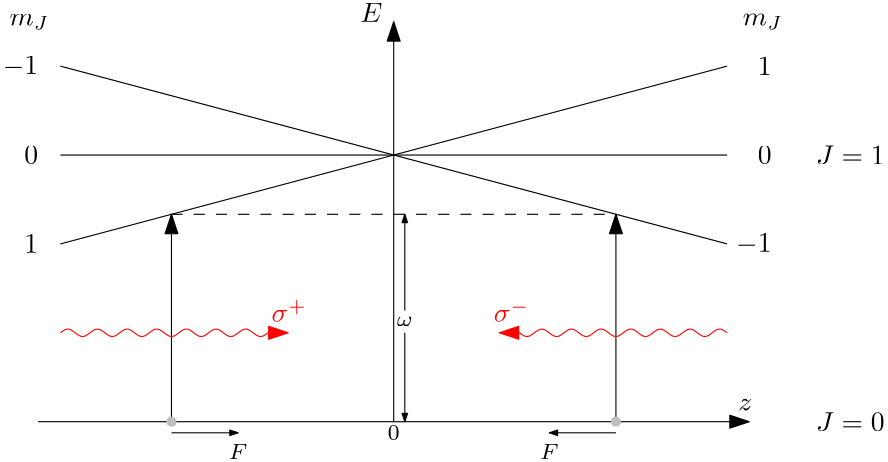<?xml version="1.0"?>
<!DOCTYPE ipe SYSTEM "ipe.dtd">
<ipe version="70005" creator="Ipe 7.1.5">
<info created="D:20150520154016" modified="D:20150601221158"/>
<ipestyle name="basic">
<symbol name="arrow/arc(spx)">
<path stroke="sym-stroke" fill="sym-stroke" pen="sym-pen">
0 0 m
-1 0.333 l
-1 -0.333 l
h
</path>
</symbol>
<symbol name="arrow/farc(spx)">
<path stroke="sym-stroke" fill="white" pen="sym-pen">
0 0 m
-1 0.333 l
-1 -0.333 l
h
</path>
</symbol>
<symbol name="mark/circle(sx)" transformations="translations">
<path fill="sym-stroke">
0.6 0 0 0.6 0 0 e
0.4 0 0 0.4 0 0 e
</path>
</symbol>
<symbol name="mark/disk(sx)" transformations="translations">
<path fill="sym-stroke">
0.6 0 0 0.6 0 0 e
</path>
</symbol>
<symbol name="mark/fdisk(sfx)" transformations="translations">
<group>
<path fill="sym-fill">
0.5 0 0 0.5 0 0 e
</path>
<path fill="sym-stroke" fillrule="eofill">
0.6 0 0 0.6 0 0 e
0.4 0 0 0.4 0 0 e
</path>
</group>
</symbol>
<symbol name="mark/box(sx)" transformations="translations">
<path fill="sym-stroke" fillrule="eofill">
-0.6 -0.6 m
0.6 -0.6 l
0.6 0.6 l
-0.6 0.6 l
h
-0.4 -0.4 m
0.4 -0.4 l
0.4 0.4 l
-0.4 0.4 l
h
</path>
</symbol>
<symbol name="mark/square(sx)" transformations="translations">
<path fill="sym-stroke">
-0.6 -0.6 m
0.6 -0.6 l
0.6 0.6 l
-0.6 0.6 l
h
</path>
</symbol>
<symbol name="mark/fsquare(sfx)" transformations="translations">
<group>
<path fill="sym-fill">
-0.5 -0.5 m
0.5 -0.5 l
0.5 0.5 l
-0.5 0.5 l
h
</path>
<path fill="sym-stroke" fillrule="eofill">
-0.6 -0.6 m
0.6 -0.6 l
0.6 0.6 l
-0.6 0.6 l
h
-0.4 -0.4 m
0.4 -0.4 l
0.4 0.4 l
-0.4 0.4 l
h
</path>
</group>
</symbol>
<symbol name="mark/cross(sx)" transformations="translations">
<group>
<path fill="sym-stroke">
-0.43 -0.57 m
0.57 0.43 l
0.43 0.57 l
-0.57 -0.43 l
h
</path>
<path fill="sym-stroke">
-0.43 0.57 m
0.57 -0.43 l
0.43 -0.57 l
-0.57 0.43 l
h
</path>
</group>
</symbol>
<symbol name="arrow/fnormal(spx)">
<path stroke="sym-stroke" fill="white" pen="sym-pen">
0 0 m
-1 0.333 l
-1 -0.333 l
h
</path>
</symbol>
<symbol name="arrow/pointed(spx)">
<path stroke="sym-stroke" fill="sym-stroke" pen="sym-pen">
0 0 m
-1 0.333 l
-0.8 0 l
-1 -0.333 l
h
</path>
</symbol>
<symbol name="arrow/fpointed(spx)">
<path stroke="sym-stroke" fill="white" pen="sym-pen">
0 0 m
-1 0.333 l
-0.8 0 l
-1 -0.333 l
h
</path>
</symbol>
<symbol name="arrow/linear(spx)">
<path stroke="sym-stroke" pen="sym-pen">
-1 0.333 m
0 0 l
-1 -0.333 l
</path>
</symbol>
<symbol name="arrow/fdouble(spx)">
<path stroke="sym-stroke" fill="white" pen="sym-pen">
0 0 m
-1 0.333 l
-1 -0.333 l
h
-1 0 m
-2 0.333 l
-2 -0.333 l
h
</path>
</symbol>
<symbol name="arrow/double(spx)">
<path stroke="sym-stroke" fill="sym-stroke" pen="sym-pen">
0 0 m
-1 0.333 l
-1 -0.333 l
h
-1 0 m
-2 0.333 l
-2 -0.333 l
h
</path>
</symbol>
<pen name="heavier" value="0.8"/>
<pen name="fat" value="1.2"/>
<pen name="ultrafat" value="2"/>
<symbolsize name="large" value="5"/>
<symbolsize name="small" value="2"/>
<symbolsize name="tiny" value="1.1"/>
<arrowsize name="large" value="10"/>
<arrowsize name="small" value="5"/>
<arrowsize name="tiny" value="3"/>
<color name="red" value="1 0 0"/>
<color name="green" value="0 1 0"/>
<color name="blue" value="0 0 1"/>
<color name="yellow" value="1 1 0"/>
<color name="orange" value="1 0.647 0"/>
<color name="gold" value="1 0.843 0"/>
<color name="purple" value="0.627 0.125 0.941"/>
<color name="gray" value="0.745"/>
<color name="brown" value="0.647 0.165 0.165"/>
<color name="navy" value="0 0 0.502"/>
<color name="pink" value="1 0.753 0.796"/>
<color name="seagreen" value="0.18 0.545 0.341"/>
<color name="turquoise" value="0.251 0.878 0.816"/>
<color name="violet" value="0.933 0.51 0.933"/>
<color name="darkblue" value="0 0 0.545"/>
<color name="darkcyan" value="0 0.545 0.545"/>
<color name="darkgray" value="0.663"/>
<color name="darkgreen" value="0 0.392 0"/>
<color name="darkmagenta" value="0.545 0 0.545"/>
<color name="darkorange" value="1 0.549 0"/>
<color name="darkred" value="0.545 0 0"/>
<color name="lightblue" value="0.678 0.847 0.902"/>
<color name="lightcyan" value="0.878 1 1"/>
<color name="lightgray" value="0.827"/>
<color name="lightgreen" value="0.565 0.933 0.565"/>
<color name="lightyellow" value="1 1 0.878"/>
<dashstyle name="dashed" value="[4] 0"/>
<dashstyle name="dotted" value="[1 3] 0"/>
<dashstyle name="dash dotted" value="[4 2 1 2] 0"/>
<dashstyle name="dash dot dotted" value="[4 2 1 2 1 2] 0"/>
<textsize name="large" value="\large"/>
<textsize name="Large" value="\Large"/>
<textsize name="LARGE" value="\LARGE"/>
<textsize name="huge" value="\huge"/>
<textsize name="Huge" value="\Huge"/>
<textsize name="small" value="\small"/>
<textsize name="footnote" value="\footnotesize"/>
<textsize name="tiny" value="\tiny"/>
<textstyle name="center" begin="\begin{center}" end="\end{center}"/>
<textstyle name="itemize" begin="\begin{itemize}" end="\end{itemize}"/>
<textstyle name="item" begin="\begin{itemize}\item{}" end="\end{itemize}"/>
<gridsize name="4 pts" value="4"/>
<gridsize name="8 pts (~3 mm)" value="8"/>
<gridsize name="16 pts (~6 mm)" value="16"/>
<gridsize name="32 pts (~12 mm)" value="32"/>
<gridsize name="10 pts (~3.5 mm)" value="10"/>
<gridsize name="20 pts (~7 mm)" value="20"/>
<gridsize name="14 pts (~5 mm)" value="14"/>
<gridsize name="28 pts (~10 mm)" value="28"/>
<gridsize name="56 pts (~20 mm)" value="56"/>
<anglesize name="90 deg" value="90"/>
<anglesize name="60 deg" value="60"/>
<anglesize name="45 deg" value="45"/>
<anglesize name="30 deg" value="30"/>
<anglesize name="22.5 deg" value="22.5"/>
<tiling name="falling" angle="-60" step="4" width="1"/>
<tiling name="rising" angle="30" step="4" width="1"/>
</ipestyle>
<page>
<layer name="alpha"/>
<view layers="alpha" active="alpha"/>
<path layer="alpha" stroke="black" arrow="normal/normal">
240 608 m
240 752 l
</path>
<path stroke="black" arrow="normal/normal">
112 608 m
368 608 l
</path>
<path stroke="black">
120 672 m
360 736 l
</path>
<path stroke="black">
120 736 m
360 672 l
</path>
<path stroke="black">
120 704 m
360 704 l
</path>
<text matrix="1 0 0 1 0 -32" transformations="translations" pos="228 784" stroke="black" type="label" width="7.929" height="6.808" depth="0" valign="baseline">$E$</text>
<text matrix="1 0 0 1 8 -8" transformations="translations" pos="356 620" stroke="black" type="label" width="5.071" height="4.289" depth="0" valign="baseline">$z$</text>
<text matrix="1 0 0 1 12 4" transformations="translations" pos="368 748" stroke="black" type="label" width="14.311" height="4.294" depth="1.49" halign="right" valign="center">$m_J$</text>
<text matrix="1 0 0 1 -252 4" transformations="translations" pos="368 748" stroke="black" type="label" width="14.311" height="4.294" depth="1.49" halign="right" valign="center">$m_J$</text>
<text matrix="1 0 0 1 8 8" transformations="translations" pos="368 728" stroke="black" type="label" width="4.981" height="6.42" depth="0" halign="right" valign="center">$1$</text>
<text matrix="1 0 0 1 8 0" transformations="translations" pos="368 704" stroke="black" type="label" width="4.981" height="6.42" depth="0" halign="right" valign="center">$0
$</text>
<text matrix="1 0 0 1 0 4" transformations="translations" pos="376 668" stroke="black" type="label" width="12.73" height="6.421" depth="0.83" halign="right" valign="center">$-1$</text>
<text matrix="1 0 0 1 -256 -56" transformations="translations" pos="368 728" stroke="black" type="label" width="4.981" height="6.42" depth="0" halign="right" valign="center">$1$</text>
<text matrix="1 0 0 1 -256 0" transformations="translations" pos="368 704" stroke="black" type="label" width="4.981" height="6.42" depth="0" halign="right" valign="center">$0
$</text>
<text matrix="1 0 0 1 -264 68" transformations="translations" pos="376 668" stroke="black" type="label" width="12.73" height="6.421" depth="0.83" halign="right" valign="center">$-1$</text>
<path stroke="black" arrow="normal/normal">
160 608 m
160 682.667 l
</path>
<path matrix="1 0 0 1 160 0" stroke="black" arrow="normal/normal">
160 608 m
160 682.667 l
</path>
<path stroke="black" dash="dashed">
160 682.667 m
320 682.667 l
</path>
<text matrix="1 0 0 1 -8 0" transformations="translations" pos="400 704" stroke="black" type="label" width="24.747" height="6.808" depth="0" valign="center">$J = 1$</text>
<text matrix="1 0 0 1 -8 0" transformations="translations" pos="400 608" stroke="black" type="label" width="24.747" height="6.808" depth="0" valign="center">$J = 0$</text>
<path matrix="1 0 0 1 -8 52" stroke="red">
128 588 m
128.269 588.222 128.539 588.426 128.808 588.611 c
129.077 588.796 129.347 588.962 129.616 589.086 c
129.886 589.209 130.155 589.29 130.424 589.32 c
130.694 589.35 130.963 589.329 131.232 589.26 c
131.502 589.192 131.771 589.074 132.04 588.921 c
132.31 588.768 132.579 588.58 132.848 588.377 c
133.118 588.175 133.387 587.958 133.657 587.75 c
133.926 587.542 134.195 587.344 134.465 587.178 c
134.734 587.011 135.003 586.877 135.273 586.788 c
135.542 586.7 135.811 586.658 136.081 586.668 c
136.35 586.678 136.62 586.738 136.889 586.844 c
137.158 586.949 137.428 587.098 137.697 587.276 c
137.966 587.453 138.236 587.659 138.505 587.869 c
138.774 588.079 139.044 588.295 139.313 588.491 c
139.582 588.688 139.852 588.865 140.121 589.004 c
140.391 589.144 140.66 589.244 140.929 589.295 c
141.199 589.345 141.468 589.346 141.737 589.297 c
142.007 589.248 142.276 589.149 142.545 589.011 c
142.815 588.874 143.084 588.697 143.354 588.501 c
143.623 588.305 143.892 588.09 144.162 587.88 c
144.431 587.669 144.7 587.463 144.97 587.285 c
145.239 587.106 145.508 586.956 145.778 586.849 c
146.047 586.742 146.316 586.68 146.586 586.669 c
146.855 586.657 147.125 586.697 147.394 586.784 c
147.663 586.871 147.933 587.004 148.202 587.169 c
148.471 587.335 148.741 587.532 149.01 587.739 c
149.279 587.947 149.549 588.164 149.818 588.367 c
150.088 588.571 150.357 588.76 150.626 588.914 c
150.896 589.068 151.165 589.186 151.434 589.257 c
151.704 589.327 151.973 589.35 152.242 589.321 c
152.512 589.293 152.781 589.213 153.051 589.092 c
153.32 588.971 153.589 588.807 153.859 588.62 c
154.128 588.433 154.397 588.222 154.667 588.011 c
154.936 587.799 155.205 587.587 155.475 587.399 c
155.744 587.21 156.013 587.045 156.283 586.92 c
156.552 586.796 156.822 586.714 157.091 586.682 c
157.36 586.65 157.63 586.669 157.899 586.736 c
158.168 586.804 158.438 586.919 158.707 587.071 c
158.976 587.223 159.246 587.41 159.515 587.612 c
159.785 587.815 160.054 588.032 160.323 588.24 c
160.593 588.448 160.862 588.646 161.131 588.814 c
161.401 588.981 161.67 589.117 161.939 589.207 c
162.209 589.297 162.478 589.34 162.747 589.332 c
163.017 589.325 163.286 589.265 163.556 589.162 c
163.825 589.058 164.094 588.91 164.364 588.733 c
164.633 588.556 164.902 588.352 165.172 588.141 c
165.441 587.931 165.71 587.716 165.98 587.519 c
166.249 587.321 166.519 587.143 166.788 587.003 c
167.057 586.862 167.327 586.76 167.596 586.708 c
167.865 586.656 168.135 586.653 168.404 586.701 c
168.673 586.748 168.943 586.845 169.212 586.982 c
169.481 587.118 169.751 587.294 170.02 587.489 c
170.29 587.684 170.559 587.899 170.828 588.11 c
171.098 588.32 171.367 588.527 171.636 588.706 c
171.906 588.885 172.175 589.038 172.444 589.146 c
172.714 589.254 172.983 589.318 173.253 589.331 c
173.522 589.344 173.791 589.306 174.061 589.22 c
174.33 589.135 174.599 589.003 174.869 588.839 c
175.138 588.674 175.407 588.478 175.677 588.271 c
175.946 588.064 176.215 587.847 176.485 587.643 c
176.754 587.439 177.024 587.249 177.293 587.094 c
177.562 586.939 177.832 586.819 178.101 586.747 c
178.37 586.675 178.64 586.651 178.909 586.678 c
179.178 586.704 179.448 586.782 179.717 586.902 c
179.987 587.022 180.256 587.184 180.525 587.371 c
180.795 587.557 181.064 587.767 181.333 587.979 c
181.603 588.19 181.872 588.402 182.141 588.592 c
182.411 588.781 182.68 588.948 182.949 589.073 c
183.219 589.199 183.488 589.283 183.758 589.316 c
184.027 589.35 184.296 589.333 184.566 589.267 c
184.835 589.201 185.104 589.087 185.374 588.937 c
185.643 588.786 185.912 588.6 186.182 588.398 c
186.451 588.196 186.721 587.979 186.99 587.771 c
187.259 587.563 187.529 587.363 187.798 587.195 c
188.067 587.026 188.337 586.889 188.606 586.797 c
188.875 586.706 189.145 586.661 189.414 586.667 c
189.684 586.673 189.953 586.731 190.222 586.833 c
190.492 586.935 190.761 587.083 191.03 587.258 c
191.3 587.434 191.569 587.638 191.838 587.848 c
192.108 588.058 192.377 588.274 192.646 588.472 c
192.916 588.669 193.185 588.849 193.455 588.99 c
193.724 589.132 193.993 589.235 194.263 589.289 c
194.532 589.343 194.801 589.347 195.071 589.302 c
195.34 589.256 195.609 589.16 195.879 589.025 c
196.148 588.89 196.418 588.715 196.687 588.521 c
196.956 588.326 197.226 588.112 197.495 587.901 c
197.764 587.69 198.034 587.483 198.303 587.303 c
198.572 587.123 198.842 586.969 199.111 586.86 c
199.38 586.75 199.65 586.684 199.919 586.67 c
200.189 586.655 200.458 586.692 200.727 586.775 c
200.997 586.859 201.266 586.99 201.535 587.153 c
201.805 587.316 202.074 587.512 202.343 587.719 c
202.613 587.925 202.882 588.143 203.152 588.347 c
203.421 588.551 203.69 588.742 203.96 588.898 c
204.229 589.054 204.498 589.176 204.768 589.25 c
205.037 589.323 205.306 589.349 205.576 589.324 c
205.845 589.299 206.114 589.223 206.384 589.104 c
206.653 588.985 206.923 588.822 207.192 588.639 c
207.461 588.456 207.731 588.254 208 588.032 c
</path>
<path matrix="1 0 0 1 6 -4" stroke="red" arrow="normal/normal">
192 644 m
196 644 l
</path>
<text matrix="1 0 0 1 4 -4" transformations="translations" pos="192 648" stroke="red" type="label" width="12.664" height="7.933" depth="0" valign="baseline">$\sigma^+$</text>
<path matrix="-1 0 0 1 488 52" stroke="red">
128 588 m
128.269 588.222 128.539 588.426 128.808 588.611 c
129.077 588.796 129.347 588.962 129.616 589.086 c
129.886 589.209 130.155 589.29 130.424 589.32 c
130.694 589.35 130.963 589.329 131.232 589.26 c
131.502 589.192 131.771 589.074 132.04 588.921 c
132.31 588.768 132.579 588.58 132.848 588.377 c
133.118 588.175 133.387 587.958 133.657 587.75 c
133.926 587.542 134.195 587.344 134.465 587.178 c
134.734 587.011 135.003 586.877 135.273 586.788 c
135.542 586.7 135.811 586.658 136.081 586.668 c
136.35 586.678 136.62 586.738 136.889 586.844 c
137.158 586.949 137.428 587.098 137.697 587.276 c
137.966 587.453 138.236 587.659 138.505 587.869 c
138.774 588.079 139.044 588.295 139.313 588.491 c
139.582 588.688 139.852 588.865 140.121 589.004 c
140.391 589.144 140.66 589.244 140.929 589.295 c
141.199 589.345 141.468 589.346 141.737 589.297 c
142.007 589.248 142.276 589.149 142.545 589.011 c
142.815 588.874 143.084 588.697 143.354 588.501 c
143.623 588.305 143.892 588.09 144.162 587.88 c
144.431 587.669 144.7 587.463 144.97 587.285 c
145.239 587.106 145.508 586.956 145.778 586.849 c
146.047 586.742 146.316 586.68 146.586 586.669 c
146.855 586.657 147.125 586.697 147.394 586.784 c
147.663 586.871 147.933 587.004 148.202 587.169 c
148.471 587.335 148.741 587.532 149.01 587.739 c
149.279 587.947 149.549 588.164 149.818 588.367 c
150.088 588.571 150.357 588.76 150.626 588.914 c
150.896 589.068 151.165 589.186 151.434 589.257 c
151.704 589.327 151.973 589.35 152.242 589.321 c
152.512 589.293 152.781 589.213 153.051 589.092 c
153.32 588.971 153.589 588.807 153.859 588.62 c
154.128 588.433 154.397 588.222 154.667 588.011 c
154.936 587.799 155.205 587.587 155.475 587.399 c
155.744 587.21 156.013 587.045 156.283 586.92 c
156.552 586.796 156.822 586.714 157.091 586.682 c
157.36 586.65 157.63 586.669 157.899 586.736 c
158.168 586.804 158.438 586.919 158.707 587.071 c
158.976 587.223 159.246 587.41 159.515 587.612 c
159.785 587.815 160.054 588.032 160.323 588.24 c
160.593 588.448 160.862 588.646 161.131 588.814 c
161.401 588.981 161.67 589.117 161.939 589.207 c
162.209 589.297 162.478 589.34 162.747 589.332 c
163.017 589.325 163.286 589.265 163.556 589.162 c
163.825 589.058 164.094 588.91 164.364 588.733 c
164.633 588.556 164.902 588.352 165.172 588.141 c
165.441 587.931 165.71 587.716 165.98 587.519 c
166.249 587.321 166.519 587.143 166.788 587.003 c
167.057 586.862 167.327 586.76 167.596 586.708 c
167.865 586.656 168.135 586.653 168.404 586.701 c
168.673 586.748 168.943 586.845 169.212 586.982 c
169.481 587.118 169.751 587.294 170.02 587.489 c
170.29 587.684 170.559 587.899 170.828 588.11 c
171.098 588.32 171.367 588.527 171.636 588.706 c
171.906 588.885 172.175 589.038 172.444 589.146 c
172.714 589.254 172.983 589.318 173.253 589.331 c
173.522 589.344 173.791 589.306 174.061 589.22 c
174.33 589.135 174.599 589.003 174.869 588.839 c
175.138 588.674 175.407 588.478 175.677 588.271 c
175.946 588.064 176.215 587.847 176.485 587.643 c
176.754 587.439 177.024 587.249 177.293 587.094 c
177.562 586.939 177.832 586.819 178.101 586.747 c
178.37 586.675 178.64 586.651 178.909 586.678 c
179.178 586.704 179.448 586.782 179.717 586.902 c
179.987 587.022 180.256 587.184 180.525 587.371 c
180.795 587.557 181.064 587.767 181.333 587.979 c
181.603 588.19 181.872 588.402 182.141 588.592 c
182.411 588.781 182.68 588.948 182.949 589.073 c
183.219 589.199 183.488 589.283 183.758 589.316 c
184.027 589.35 184.296 589.333 184.566 589.267 c
184.835 589.201 185.104 589.087 185.374 588.937 c
185.643 588.786 185.912 588.6 186.182 588.398 c
186.451 588.196 186.721 587.979 186.99 587.771 c
187.259 587.563 187.529 587.363 187.798 587.195 c
188.067 587.026 188.337 586.889 188.606 586.797 c
188.875 586.706 189.145 586.661 189.414 586.667 c
189.684 586.673 189.953 586.731 190.222 586.833 c
190.492 586.935 190.761 587.083 191.03 587.258 c
191.3 587.434 191.569 587.638 191.838 587.848 c
192.108 588.058 192.377 588.274 192.646 588.472 c
192.916 588.669 193.185 588.849 193.455 588.99 c
193.724 589.132 193.993 589.235 194.263 589.289 c
194.532 589.343 194.801 589.347 195.071 589.302 c
195.34 589.256 195.609 589.16 195.879 589.025 c
196.148 588.89 196.418 588.715 196.687 588.521 c
196.956 588.326 197.226 588.112 197.495 587.901 c
197.764 587.69 198.034 587.483 198.303 587.303 c
198.572 587.123 198.842 586.969 199.111 586.86 c
199.38 586.75 199.65 586.684 199.919 586.67 c
200.189 586.655 200.458 586.692 200.727 586.775 c
200.997 586.859 201.266 586.99 201.535 587.153 c
201.805 587.316 202.074 587.512 202.343 587.719 c
202.613 587.925 202.882 588.143 203.152 588.347 c
203.421 588.551 203.69 588.742 203.96 588.898 c
204.229 589.054 204.498 589.176 204.768 589.25 c
205.037 589.323 205.306 589.349 205.576 589.324 c
205.845 589.299 206.114 589.223 206.384 589.104 c
206.653 588.985 206.923 588.822 207.192 588.639 c
207.461 588.456 207.731 588.254 208 588.032 c
</path>
<path matrix="-1 0 0 1 474 -4" stroke="red" arrow="normal/normal">
192 644 m
196 644 l
</path>
<text matrix="1 0 0 1 84 -4" transformations="translations" pos="192 648" stroke="red" type="label" width="12.775" height="7.933" depth="0" valign="baseline">$\sigma^-$</text>
<path stroke="black" rarrow="normal/tiny">
244 682.667 m
244 648 l
</path>
<path stroke="black" arrow="normal/tiny">
244 640 m
244 608 l
</path>
<text transformations="translations" pos="244 644" stroke="black" type="label" width="5.551" height="3.432" depth="0" halign="center" valign="center" size="footnote">$\omega$</text>
<use name="mark/disk(sx)" pos="160 608" size="normal" stroke="gray"/>
<use name="mark/disk(sx)" pos="320 608" size="normal" stroke="gray"/>
<path stroke="black" fill="white" arrow="normal/tiny">
160 604 m
184 604 l
</path>
<path stroke="black" fill="white" arrow="normal/tiny">
320 604 m
296 604 l
</path>
<text matrix="1 0 0 1 0 4" transformations="translations" pos="184 596" stroke="black" type="label" width="6.535" height="5.446" depth="0" halign="center" valign="top" size="footnote">$F$</text>
<text matrix="1 0 0 1 112 4" transformations="translations" pos="184 596" stroke="black" type="label" width="6.535" height="5.446" depth="0" halign="center" valign="top" size="footnote">$F$</text>
<text transformations="translations" pos="240 604" stroke="black" type="label" width="4.234" height="5.136" depth="0" halign="center" valign="center" size="footnote">$0$</text>
</page>
</ipe>
